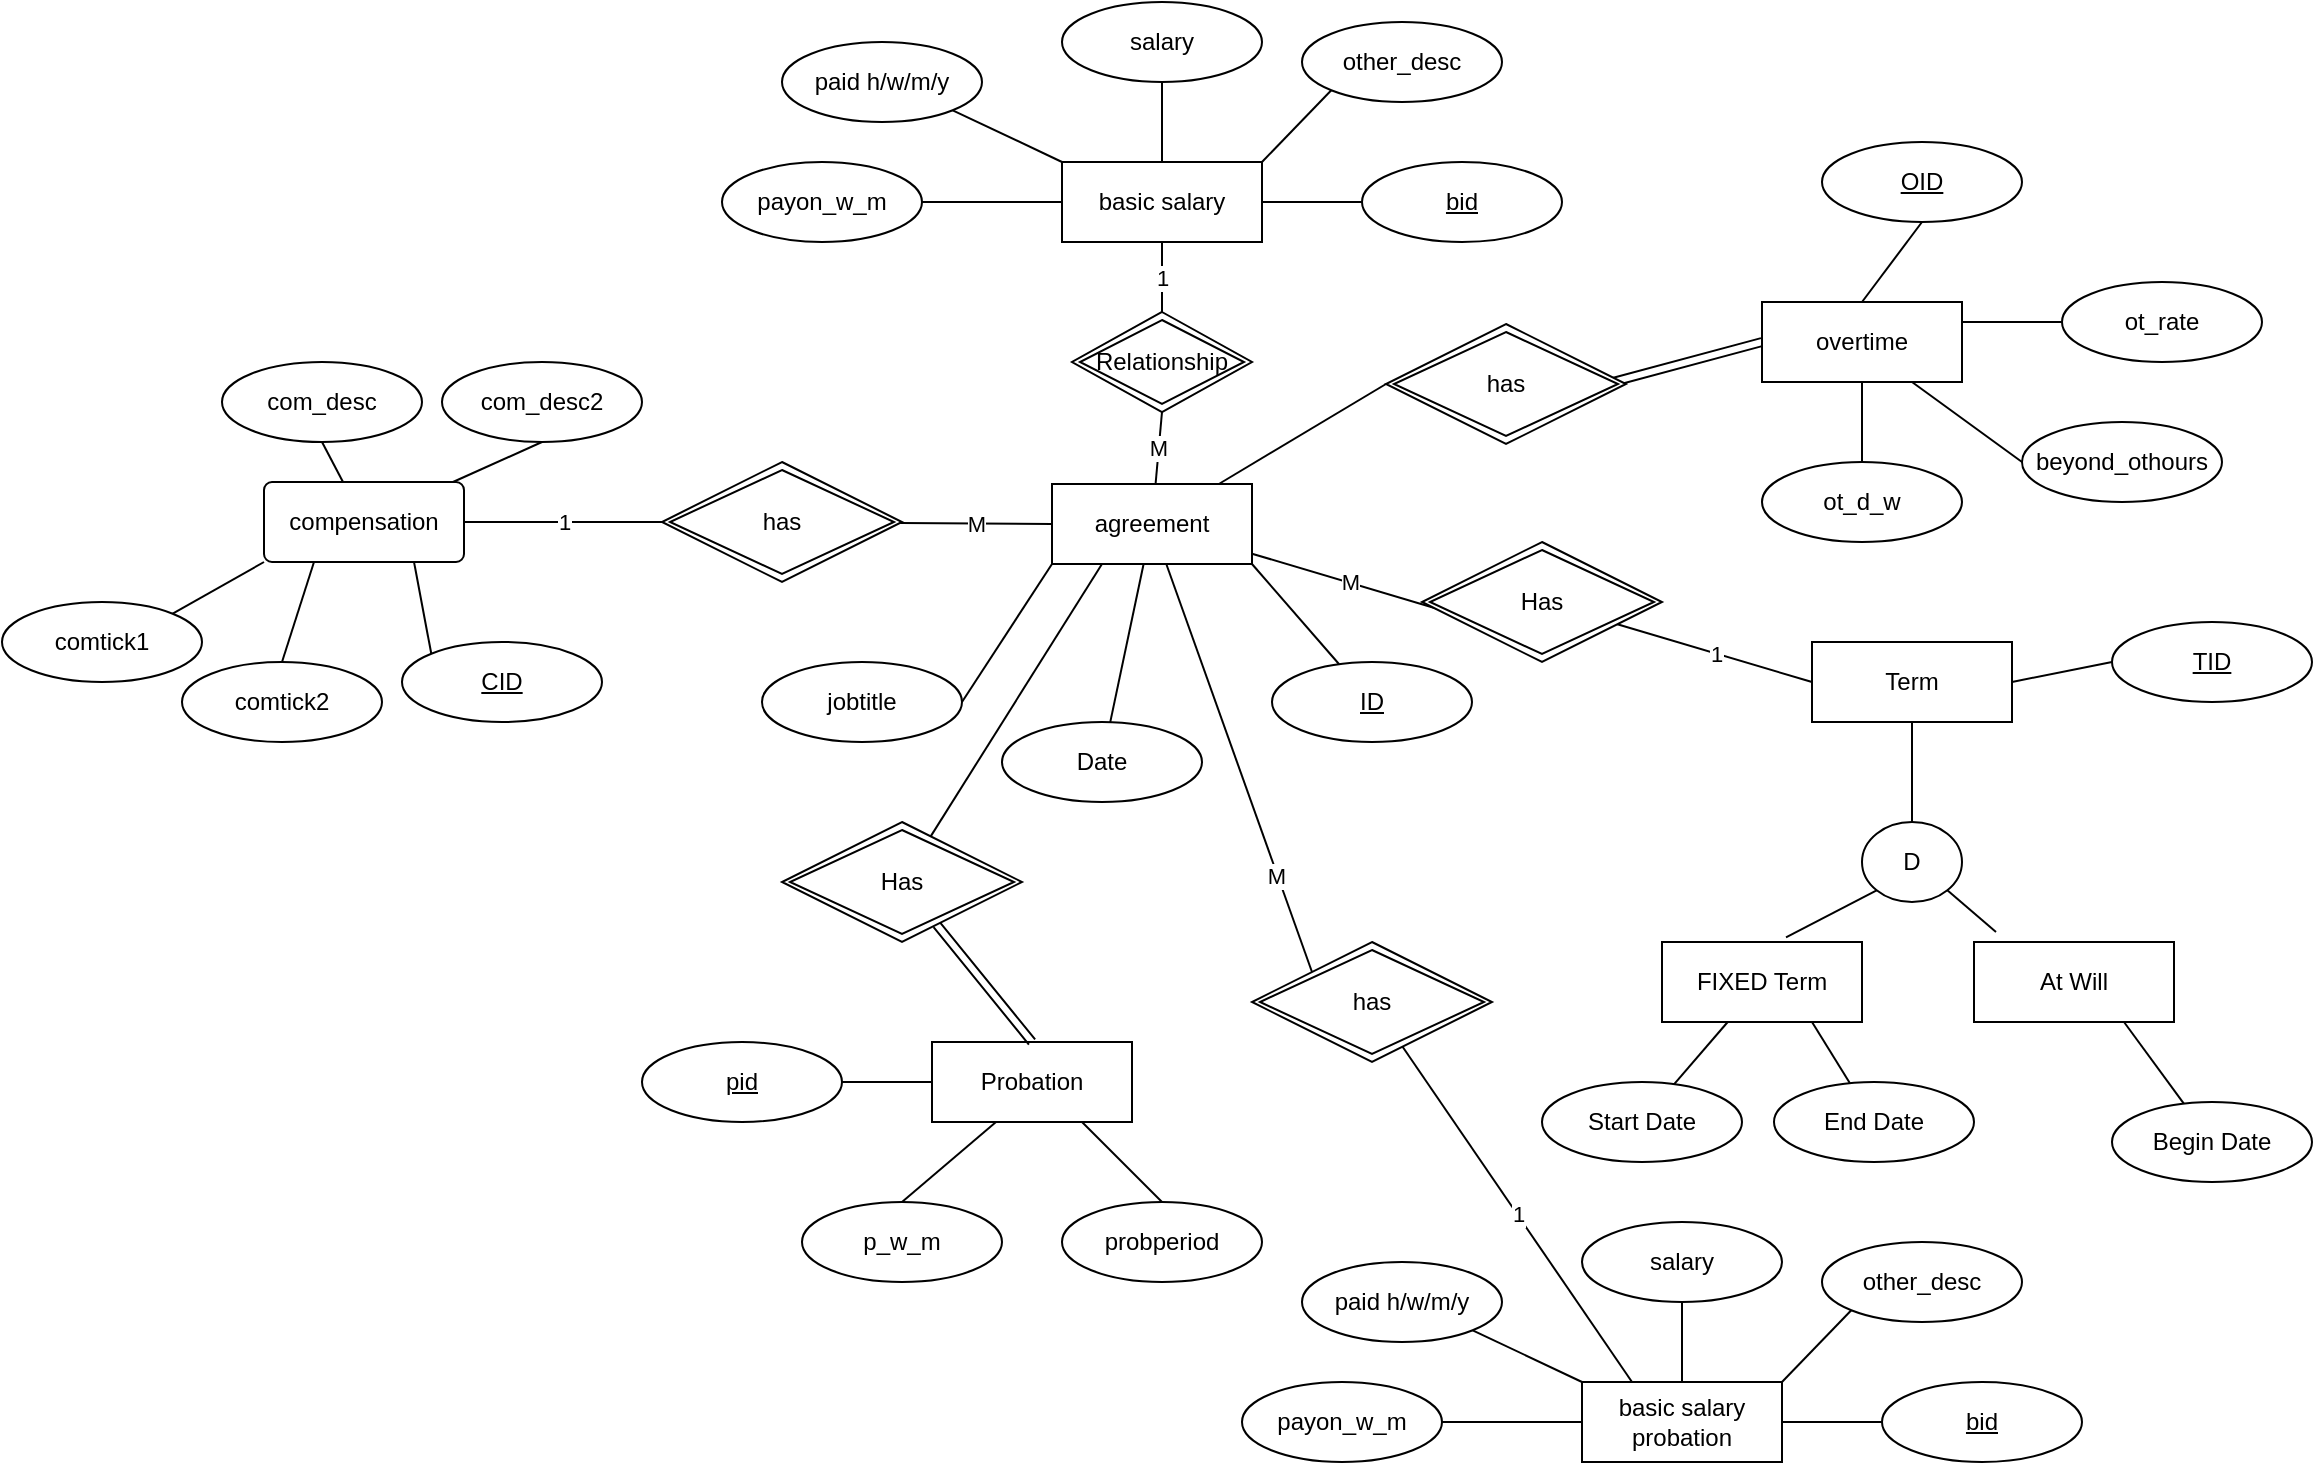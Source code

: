 <mxfile version="14.7.10" type="github" pages="2">
  <diagram id="_CFLyUzvfl6bLSszlQ3U" name="Page-1">
    <mxGraphModel dx="1891" dy="953" grid="1" gridSize="10" guides="1" tooltips="1" connect="1" arrows="1" fold="1" page="1" pageScale="1" pageWidth="850" pageHeight="1100" math="0" shadow="0">
      <root>
        <mxCell id="0" />
        <mxCell id="1" parent="0" />
        <mxCell id="Nfa_XaCnbhnry5962jlV-9" style="rounded=0;orthogonalLoop=1;jettySize=auto;html=1;exitX=1;exitY=1;exitDx=0;exitDy=0;endArrow=none;endFill=0;" parent="1" source="Nfa_XaCnbhnry5962jlV-4" target="Nfa_XaCnbhnry5962jlV-8" edge="1">
          <mxGeometry relative="1" as="geometry" />
        </mxCell>
        <mxCell id="x5e2TLQxFLTN2G-URTBh-13" value="M" style="edgeStyle=none;rounded=0;orthogonalLoop=1;jettySize=auto;html=1;exitX=0;exitY=0.5;exitDx=0;exitDy=0;endArrow=none;endFill=0;" edge="1" parent="1" source="Nfa_XaCnbhnry5962jlV-4" target="x5e2TLQxFLTN2G-URTBh-12">
          <mxGeometry relative="1" as="geometry" />
        </mxCell>
        <mxCell id="xEmpiAdPmZ59cW2vWve8-42" value="M" style="edgeStyle=none;rounded=0;orthogonalLoop=1;jettySize=auto;html=1;entryX=0.108;entryY=0.583;entryDx=0;entryDy=0;entryPerimeter=0;endArrow=none;endFill=0;" edge="1" parent="1" source="Nfa_XaCnbhnry5962jlV-4" target="xEmpiAdPmZ59cW2vWve8-41">
          <mxGeometry relative="1" as="geometry" />
        </mxCell>
        <mxCell id="xEmpiAdPmZ59cW2vWve8-59" style="edgeStyle=none;rounded=0;orthogonalLoop=1;jettySize=auto;html=1;entryX=0;entryY=0;entryDx=0;entryDy=0;endArrow=none;endFill=0;" edge="1" parent="1" source="Nfa_XaCnbhnry5962jlV-4" target="xEmpiAdPmZ59cW2vWve8-58">
          <mxGeometry relative="1" as="geometry" />
        </mxCell>
        <mxCell id="xEmpiAdPmZ59cW2vWve8-61" value="M" style="edgeLabel;html=1;align=center;verticalAlign=middle;resizable=0;points=[];" vertex="1" connectable="0" parent="xEmpiAdPmZ59cW2vWve8-59">
          <mxGeometry x="0.525" y="-1" relative="1" as="geometry">
            <mxPoint as="offset" />
          </mxGeometry>
        </mxCell>
        <mxCell id="Nfa_XaCnbhnry5962jlV-4" value="agreement" style="whiteSpace=wrap;html=1;align=center;" parent="1" vertex="1">
          <mxGeometry x="215" y="311" width="100" height="40" as="geometry" />
        </mxCell>
        <mxCell id="x5e2TLQxFLTN2G-URTBh-28" value="1" style="edgeStyle=none;rounded=0;orthogonalLoop=1;jettySize=auto;html=1;exitX=0.5;exitY=1;exitDx=0;exitDy=0;entryX=0.5;entryY=0;entryDx=0;entryDy=0;endArrow=none;endFill=0;" edge="1" parent="1" source="Nfa_XaCnbhnry5962jlV-5" target="x5e2TLQxFLTN2G-URTBh-27">
          <mxGeometry relative="1" as="geometry" />
        </mxCell>
        <mxCell id="x5e2TLQxFLTN2G-URTBh-31" style="edgeStyle=none;rounded=0;orthogonalLoop=1;jettySize=auto;html=1;exitX=0.5;exitY=0;exitDx=0;exitDy=0;entryX=0.5;entryY=1;entryDx=0;entryDy=0;endArrow=none;endFill=0;" edge="1" parent="1" source="Nfa_XaCnbhnry5962jlV-5" target="x5e2TLQxFLTN2G-URTBh-30">
          <mxGeometry relative="1" as="geometry" />
        </mxCell>
        <mxCell id="Nfa_XaCnbhnry5962jlV-5" value="basic salary" style="whiteSpace=wrap;html=1;align=center;" parent="1" vertex="1">
          <mxGeometry x="220" y="150" width="100" height="40" as="geometry" />
        </mxCell>
        <mxCell id="Nfa_XaCnbhnry5962jlV-7" value="" style="rounded=0;orthogonalLoop=1;jettySize=auto;html=1;endArrow=none;endFill=0;" parent="1" source="Nfa_XaCnbhnry5962jlV-6" target="Nfa_XaCnbhnry5962jlV-4" edge="1">
          <mxGeometry relative="1" as="geometry" />
        </mxCell>
        <mxCell id="Nfa_XaCnbhnry5962jlV-6" value="Date" style="ellipse;whiteSpace=wrap;html=1;align=center;" parent="1" vertex="1">
          <mxGeometry x="190" y="430" width="100" height="40" as="geometry" />
        </mxCell>
        <mxCell id="Nfa_XaCnbhnry5962jlV-8" value="&lt;u&gt;ID&lt;/u&gt;" style="ellipse;whiteSpace=wrap;html=1;align=center;" parent="1" vertex="1">
          <mxGeometry x="325" y="400" width="100" height="40" as="geometry" />
        </mxCell>
        <mxCell id="Nfa_XaCnbhnry5962jlV-11" style="edgeStyle=none;rounded=0;orthogonalLoop=1;jettySize=auto;html=1;exitX=1;exitY=0.5;exitDx=0;exitDy=0;entryX=0;entryY=1;entryDx=0;entryDy=0;endArrow=none;endFill=0;" parent="1" source="Nfa_XaCnbhnry5962jlV-10" target="Nfa_XaCnbhnry5962jlV-4" edge="1">
          <mxGeometry relative="1" as="geometry" />
        </mxCell>
        <mxCell id="Nfa_XaCnbhnry5962jlV-10" value="jobtitle" style="ellipse;whiteSpace=wrap;html=1;align=center;" parent="1" vertex="1">
          <mxGeometry x="70" y="400" width="100" height="40" as="geometry" />
        </mxCell>
        <mxCell id="x5e2TLQxFLTN2G-URTBh-1" value="compensation" style="rounded=1;arcSize=10;whiteSpace=wrap;html=1;align=center;" vertex="1" parent="1">
          <mxGeometry x="-179" y="310" width="100" height="40" as="geometry" />
        </mxCell>
        <mxCell id="x5e2TLQxFLTN2G-URTBh-5" style="edgeStyle=none;rounded=0;orthogonalLoop=1;jettySize=auto;html=1;exitX=0.5;exitY=1;exitDx=0;exitDy=0;endArrow=none;endFill=0;" edge="1" parent="1" source="x5e2TLQxFLTN2G-URTBh-2" target="x5e2TLQxFLTN2G-URTBh-1">
          <mxGeometry relative="1" as="geometry" />
        </mxCell>
        <mxCell id="x5e2TLQxFLTN2G-URTBh-2" value="com_desc" style="ellipse;whiteSpace=wrap;html=1;align=center;" vertex="1" parent="1">
          <mxGeometry x="-200" y="250" width="100" height="40" as="geometry" />
        </mxCell>
        <mxCell id="x5e2TLQxFLTN2G-URTBh-4" style="edgeStyle=none;rounded=0;orthogonalLoop=1;jettySize=auto;html=1;exitX=0.5;exitY=1;exitDx=0;exitDy=0;endArrow=none;endFill=0;" edge="1" parent="1" source="x5e2TLQxFLTN2G-URTBh-3" target="x5e2TLQxFLTN2G-URTBh-1">
          <mxGeometry relative="1" as="geometry" />
        </mxCell>
        <mxCell id="x5e2TLQxFLTN2G-URTBh-3" value="com_desc2" style="ellipse;whiteSpace=wrap;html=1;align=center;" vertex="1" parent="1">
          <mxGeometry x="-90" y="250" width="100" height="40" as="geometry" />
        </mxCell>
        <mxCell id="x5e2TLQxFLTN2G-URTBh-7" style="edgeStyle=none;rounded=0;orthogonalLoop=1;jettySize=auto;html=1;exitX=0;exitY=0;exitDx=0;exitDy=0;entryX=0.75;entryY=1;entryDx=0;entryDy=0;endArrow=none;endFill=0;" edge="1" parent="1" source="x5e2TLQxFLTN2G-URTBh-6" target="x5e2TLQxFLTN2G-URTBh-1">
          <mxGeometry relative="1" as="geometry" />
        </mxCell>
        <mxCell id="x5e2TLQxFLTN2G-URTBh-6" value="&lt;u&gt;CID&lt;/u&gt;" style="ellipse;whiteSpace=wrap;html=1;align=center;" vertex="1" parent="1">
          <mxGeometry x="-110" y="390" width="100" height="40" as="geometry" />
        </mxCell>
        <mxCell id="x5e2TLQxFLTN2G-URTBh-11" style="edgeStyle=none;rounded=0;orthogonalLoop=1;jettySize=auto;html=1;exitX=0.5;exitY=0;exitDx=0;exitDy=0;endArrow=none;endFill=0;entryX=0.25;entryY=1;entryDx=0;entryDy=0;" edge="1" parent="1" source="x5e2TLQxFLTN2G-URTBh-8" target="x5e2TLQxFLTN2G-URTBh-1">
          <mxGeometry relative="1" as="geometry">
            <mxPoint x="-140" y="360" as="targetPoint" />
          </mxGeometry>
        </mxCell>
        <mxCell id="x5e2TLQxFLTN2G-URTBh-8" value="comtick2" style="ellipse;whiteSpace=wrap;html=1;align=center;" vertex="1" parent="1">
          <mxGeometry x="-220" y="400" width="100" height="40" as="geometry" />
        </mxCell>
        <mxCell id="x5e2TLQxFLTN2G-URTBh-10" style="edgeStyle=none;rounded=0;orthogonalLoop=1;jettySize=auto;html=1;exitX=1;exitY=0;exitDx=0;exitDy=0;entryX=0;entryY=1;entryDx=0;entryDy=0;endArrow=none;endFill=0;" edge="1" parent="1" source="x5e2TLQxFLTN2G-URTBh-9" target="x5e2TLQxFLTN2G-URTBh-1">
          <mxGeometry relative="1" as="geometry" />
        </mxCell>
        <mxCell id="x5e2TLQxFLTN2G-URTBh-9" value="comtick1" style="ellipse;whiteSpace=wrap;html=1;align=center;" vertex="1" parent="1">
          <mxGeometry x="-310" y="370" width="100" height="40" as="geometry" />
        </mxCell>
        <mxCell id="x5e2TLQxFLTN2G-URTBh-14" value="1" style="edgeStyle=none;rounded=0;orthogonalLoop=1;jettySize=auto;html=1;exitX=0;exitY=0.5;exitDx=0;exitDy=0;entryX=1;entryY=0.5;entryDx=0;entryDy=0;endArrow=none;endFill=0;" edge="1" parent="1" source="x5e2TLQxFLTN2G-URTBh-12" target="x5e2TLQxFLTN2G-URTBh-1">
          <mxGeometry relative="1" as="geometry" />
        </mxCell>
        <mxCell id="x5e2TLQxFLTN2G-URTBh-12" value="has" style="shape=rhombus;double=1;perimeter=rhombusPerimeter;whiteSpace=wrap;html=1;align=center;" vertex="1" parent="1">
          <mxGeometry x="20" y="300" width="120" height="60" as="geometry" />
        </mxCell>
        <mxCell id="x5e2TLQxFLTN2G-URTBh-15" value="Probation" style="whiteSpace=wrap;html=1;align=center;" vertex="1" parent="1">
          <mxGeometry x="155" y="590" width="100" height="40" as="geometry" />
        </mxCell>
        <mxCell id="xEmpiAdPmZ59cW2vWve8-39" style="edgeStyle=none;rounded=0;orthogonalLoop=1;jettySize=auto;html=1;entryX=0.5;entryY=0;entryDx=0;entryDy=0;endArrow=none;endFill=0;shape=link;" edge="1" parent="1" source="x5e2TLQxFLTN2G-URTBh-16" target="x5e2TLQxFLTN2G-URTBh-15">
          <mxGeometry relative="1" as="geometry" />
        </mxCell>
        <mxCell id="xEmpiAdPmZ59cW2vWve8-40" style="edgeStyle=none;rounded=0;orthogonalLoop=1;jettySize=auto;html=1;entryX=0.25;entryY=1;entryDx=0;entryDy=0;endArrow=none;endFill=0;" edge="1" parent="1" source="x5e2TLQxFLTN2G-URTBh-16" target="Nfa_XaCnbhnry5962jlV-4">
          <mxGeometry relative="1" as="geometry" />
        </mxCell>
        <mxCell id="x5e2TLQxFLTN2G-URTBh-16" value="Has" style="shape=rhombus;double=1;perimeter=rhombusPerimeter;whiteSpace=wrap;html=1;align=center;" vertex="1" parent="1">
          <mxGeometry x="80" y="480" width="120" height="60" as="geometry" />
        </mxCell>
        <mxCell id="x5e2TLQxFLTN2G-URTBh-20" style="edgeStyle=none;rounded=0;orthogonalLoop=1;jettySize=auto;html=1;exitX=1;exitY=0.5;exitDx=0;exitDy=0;entryX=0;entryY=0.5;entryDx=0;entryDy=0;endArrow=none;endFill=0;" edge="1" parent="1" source="x5e2TLQxFLTN2G-URTBh-19" target="x5e2TLQxFLTN2G-URTBh-15">
          <mxGeometry relative="1" as="geometry" />
        </mxCell>
        <mxCell id="x5e2TLQxFLTN2G-URTBh-19" value="&lt;u&gt;pid&lt;/u&gt;" style="ellipse;whiteSpace=wrap;html=1;align=center;" vertex="1" parent="1">
          <mxGeometry x="10" y="590" width="100" height="40" as="geometry" />
        </mxCell>
        <mxCell id="x5e2TLQxFLTN2G-URTBh-22" style="edgeStyle=none;rounded=0;orthogonalLoop=1;jettySize=auto;html=1;exitX=0.5;exitY=0;exitDx=0;exitDy=0;entryX=0.32;entryY=1;entryDx=0;entryDy=0;entryPerimeter=0;endArrow=none;endFill=0;" edge="1" parent="1" source="x5e2TLQxFLTN2G-URTBh-21" target="x5e2TLQxFLTN2G-URTBh-15">
          <mxGeometry relative="1" as="geometry" />
        </mxCell>
        <mxCell id="x5e2TLQxFLTN2G-URTBh-21" value="p_w_m" style="ellipse;whiteSpace=wrap;html=1;align=center;" vertex="1" parent="1">
          <mxGeometry x="90" y="670" width="100" height="40" as="geometry" />
        </mxCell>
        <mxCell id="x5e2TLQxFLTN2G-URTBh-24" style="edgeStyle=none;rounded=0;orthogonalLoop=1;jettySize=auto;html=1;exitX=0.5;exitY=0;exitDx=0;exitDy=0;entryX=0.75;entryY=1;entryDx=0;entryDy=0;endArrow=none;endFill=0;" edge="1" parent="1" source="x5e2TLQxFLTN2G-URTBh-23" target="x5e2TLQxFLTN2G-URTBh-15">
          <mxGeometry relative="1" as="geometry" />
        </mxCell>
        <mxCell id="x5e2TLQxFLTN2G-URTBh-23" value="probperiod" style="ellipse;whiteSpace=wrap;html=1;align=center;" vertex="1" parent="1">
          <mxGeometry x="220" y="670" width="100" height="40" as="geometry" />
        </mxCell>
        <mxCell id="x5e2TLQxFLTN2G-URTBh-26" style="edgeStyle=none;rounded=0;orthogonalLoop=1;jettySize=auto;html=1;exitX=0;exitY=0.5;exitDx=0;exitDy=0;entryX=1;entryY=0.5;entryDx=0;entryDy=0;endArrow=none;endFill=0;" edge="1" parent="1" source="x5e2TLQxFLTN2G-URTBh-25" target="Nfa_XaCnbhnry5962jlV-5">
          <mxGeometry relative="1" as="geometry" />
        </mxCell>
        <mxCell id="x5e2TLQxFLTN2G-URTBh-25" value="&lt;u&gt;bid&lt;/u&gt;" style="ellipse;whiteSpace=wrap;html=1;align=center;" vertex="1" parent="1">
          <mxGeometry x="370" y="150" width="100" height="40" as="geometry" />
        </mxCell>
        <mxCell id="x5e2TLQxFLTN2G-URTBh-29" value="M" style="edgeStyle=none;rounded=0;orthogonalLoop=1;jettySize=auto;html=1;exitX=0.5;exitY=1;exitDx=0;exitDy=0;endArrow=none;endFill=0;" edge="1" parent="1" source="x5e2TLQxFLTN2G-URTBh-27" target="Nfa_XaCnbhnry5962jlV-4">
          <mxGeometry relative="1" as="geometry" />
        </mxCell>
        <mxCell id="x5e2TLQxFLTN2G-URTBh-27" value="Relationship" style="shape=rhombus;double=1;perimeter=rhombusPerimeter;whiteSpace=wrap;html=1;align=center;" vertex="1" parent="1">
          <mxGeometry x="225" y="225" width="90" height="50" as="geometry" />
        </mxCell>
        <mxCell id="x5e2TLQxFLTN2G-URTBh-30" value="salary" style="ellipse;whiteSpace=wrap;html=1;align=center;" vertex="1" parent="1">
          <mxGeometry x="220" y="70" width="100" height="40" as="geometry" />
        </mxCell>
        <mxCell id="x5e2TLQxFLTN2G-URTBh-33" style="edgeStyle=none;rounded=0;orthogonalLoop=1;jettySize=auto;html=1;exitX=1;exitY=1;exitDx=0;exitDy=0;entryX=0;entryY=0;entryDx=0;entryDy=0;endArrow=none;endFill=0;" edge="1" parent="1" source="x5e2TLQxFLTN2G-URTBh-32" target="Nfa_XaCnbhnry5962jlV-5">
          <mxGeometry relative="1" as="geometry" />
        </mxCell>
        <mxCell id="x5e2TLQxFLTN2G-URTBh-32" value="paid h/w/m/y" style="ellipse;whiteSpace=wrap;html=1;align=center;" vertex="1" parent="1">
          <mxGeometry x="80" y="90" width="100" height="40" as="geometry" />
        </mxCell>
        <mxCell id="x5e2TLQxFLTN2G-URTBh-35" style="edgeStyle=none;rounded=0;orthogonalLoop=1;jettySize=auto;html=1;exitX=1;exitY=0.5;exitDx=0;exitDy=0;endArrow=none;endFill=0;" edge="1" parent="1" source="x5e2TLQxFLTN2G-URTBh-34" target="Nfa_XaCnbhnry5962jlV-5">
          <mxGeometry relative="1" as="geometry" />
        </mxCell>
        <mxCell id="x5e2TLQxFLTN2G-URTBh-34" value="payon_w_m" style="ellipse;whiteSpace=wrap;html=1;align=center;" vertex="1" parent="1">
          <mxGeometry x="50" y="150" width="100" height="40" as="geometry" />
        </mxCell>
        <mxCell id="x5e2TLQxFLTN2G-URTBh-37" style="edgeStyle=none;rounded=0;orthogonalLoop=1;jettySize=auto;html=1;exitX=0;exitY=1;exitDx=0;exitDy=0;entryX=1;entryY=0;entryDx=0;entryDy=0;endArrow=none;endFill=0;" edge="1" parent="1" source="x5e2TLQxFLTN2G-URTBh-36" target="Nfa_XaCnbhnry5962jlV-5">
          <mxGeometry relative="1" as="geometry" />
        </mxCell>
        <mxCell id="x5e2TLQxFLTN2G-URTBh-36" value="other_desc" style="ellipse;whiteSpace=wrap;html=1;align=center;" vertex="1" parent="1">
          <mxGeometry x="340" y="80" width="100" height="40" as="geometry" />
        </mxCell>
        <mxCell id="xEmpiAdPmZ59cW2vWve8-9" style="edgeStyle=none;rounded=0;orthogonalLoop=1;jettySize=auto;html=1;exitX=0.5;exitY=1;exitDx=0;exitDy=0;entryX=0.5;entryY=0;entryDx=0;entryDy=0;endArrow=none;endFill=0;" edge="1" parent="1" source="xEmpiAdPmZ59cW2vWve8-1" target="xEmpiAdPmZ59cW2vWve8-8">
          <mxGeometry relative="1" as="geometry" />
        </mxCell>
        <mxCell id="xEmpiAdPmZ59cW2vWve8-17" style="edgeStyle=none;rounded=0;orthogonalLoop=1;jettySize=auto;html=1;exitX=0;exitY=0.5;exitDx=0;exitDy=0;entryX=0.936;entryY=0.489;entryDx=0;entryDy=0;entryPerimeter=0;endArrow=none;endFill=0;shape=link;" edge="1" parent="1" source="xEmpiAdPmZ59cW2vWve8-1" target="xEmpiAdPmZ59cW2vWve8-10">
          <mxGeometry relative="1" as="geometry" />
        </mxCell>
        <mxCell id="xEmpiAdPmZ59cW2vWve8-1" value="overtime" style="whiteSpace=wrap;html=1;align=center;" vertex="1" parent="1">
          <mxGeometry x="570" y="220" width="100" height="40" as="geometry" />
        </mxCell>
        <mxCell id="xEmpiAdPmZ59cW2vWve8-4" style="edgeStyle=none;rounded=0;orthogonalLoop=1;jettySize=auto;html=1;exitX=0.5;exitY=1;exitDx=0;exitDy=0;entryX=0.5;entryY=0;entryDx=0;entryDy=0;endArrow=none;endFill=0;" edge="1" parent="1" source="xEmpiAdPmZ59cW2vWve8-2" target="xEmpiAdPmZ59cW2vWve8-1">
          <mxGeometry relative="1" as="geometry" />
        </mxCell>
        <mxCell id="xEmpiAdPmZ59cW2vWve8-2" value="&lt;u&gt;OID&lt;/u&gt;" style="ellipse;whiteSpace=wrap;html=1;align=center;" vertex="1" parent="1">
          <mxGeometry x="600" y="140" width="100" height="40" as="geometry" />
        </mxCell>
        <mxCell id="xEmpiAdPmZ59cW2vWve8-5" style="edgeStyle=none;rounded=0;orthogonalLoop=1;jettySize=auto;html=1;exitX=0;exitY=0.5;exitDx=0;exitDy=0;entryX=1;entryY=0.25;entryDx=0;entryDy=0;endArrow=none;endFill=0;" edge="1" parent="1" source="xEmpiAdPmZ59cW2vWve8-3" target="xEmpiAdPmZ59cW2vWve8-1">
          <mxGeometry relative="1" as="geometry" />
        </mxCell>
        <mxCell id="xEmpiAdPmZ59cW2vWve8-3" value="ot_rate" style="ellipse;whiteSpace=wrap;html=1;align=center;" vertex="1" parent="1">
          <mxGeometry x="720" y="210" width="100" height="40" as="geometry" />
        </mxCell>
        <mxCell id="xEmpiAdPmZ59cW2vWve8-7" style="edgeStyle=none;rounded=0;orthogonalLoop=1;jettySize=auto;html=1;exitX=0;exitY=0.5;exitDx=0;exitDy=0;entryX=0.75;entryY=1;entryDx=0;entryDy=0;endArrow=none;endFill=0;" edge="1" parent="1" source="xEmpiAdPmZ59cW2vWve8-6" target="xEmpiAdPmZ59cW2vWve8-1">
          <mxGeometry relative="1" as="geometry" />
        </mxCell>
        <mxCell id="xEmpiAdPmZ59cW2vWve8-6" value="beyond_othours" style="ellipse;whiteSpace=wrap;html=1;align=center;" vertex="1" parent="1">
          <mxGeometry x="700" y="280" width="100" height="40" as="geometry" />
        </mxCell>
        <mxCell id="xEmpiAdPmZ59cW2vWve8-8" value="ot_d_w" style="ellipse;whiteSpace=wrap;html=1;align=center;" vertex="1" parent="1">
          <mxGeometry x="570" y="300" width="100" height="40" as="geometry" />
        </mxCell>
        <mxCell id="xEmpiAdPmZ59cW2vWve8-12" style="edgeStyle=none;rounded=0;orthogonalLoop=1;jettySize=auto;html=1;exitX=0;exitY=0.5;exitDx=0;exitDy=0;endArrow=none;endFill=0;" edge="1" parent="1" source="xEmpiAdPmZ59cW2vWve8-10" target="Nfa_XaCnbhnry5962jlV-4">
          <mxGeometry relative="1" as="geometry" />
        </mxCell>
        <mxCell id="xEmpiAdPmZ59cW2vWve8-10" value="has" style="shape=rhombus;double=1;perimeter=rhombusPerimeter;whiteSpace=wrap;html=1;align=center;" vertex="1" parent="1">
          <mxGeometry x="382" y="231" width="120" height="60" as="geometry" />
        </mxCell>
        <mxCell id="xEmpiAdPmZ59cW2vWve8-20" style="edgeStyle=none;rounded=0;orthogonalLoop=1;jettySize=auto;html=1;exitX=0.5;exitY=1;exitDx=0;exitDy=0;entryX=0.5;entryY=0;entryDx=0;entryDy=0;endArrow=none;endFill=0;" edge="1" parent="1" source="xEmpiAdPmZ59cW2vWve8-18" target="xEmpiAdPmZ59cW2vWve8-19">
          <mxGeometry relative="1" as="geometry" />
        </mxCell>
        <mxCell id="xEmpiAdPmZ59cW2vWve8-18" value="Term" style="whiteSpace=wrap;html=1;align=center;" vertex="1" parent="1">
          <mxGeometry x="595" y="390" width="100" height="40" as="geometry" />
        </mxCell>
        <mxCell id="xEmpiAdPmZ59cW2vWve8-27" style="edgeStyle=none;rounded=0;orthogonalLoop=1;jettySize=auto;html=1;exitX=1;exitY=1;exitDx=0;exitDy=0;entryX=0.11;entryY=-0.125;entryDx=0;entryDy=0;entryPerimeter=0;endArrow=none;endFill=0;" edge="1" parent="1" source="xEmpiAdPmZ59cW2vWve8-19" target="xEmpiAdPmZ59cW2vWve8-22">
          <mxGeometry relative="1" as="geometry" />
        </mxCell>
        <mxCell id="xEmpiAdPmZ59cW2vWve8-28" style="edgeStyle=none;rounded=0;orthogonalLoop=1;jettySize=auto;html=1;exitX=0;exitY=1;exitDx=0;exitDy=0;entryX=0.62;entryY=-0.058;entryDx=0;entryDy=0;entryPerimeter=0;endArrow=none;endFill=0;" edge="1" parent="1" source="xEmpiAdPmZ59cW2vWve8-19" target="xEmpiAdPmZ59cW2vWve8-21">
          <mxGeometry relative="1" as="geometry" />
        </mxCell>
        <mxCell id="xEmpiAdPmZ59cW2vWve8-19" value="D" style="ellipse;whiteSpace=wrap;html=1;align=center;" vertex="1" parent="1">
          <mxGeometry x="620" y="480" width="50" height="40" as="geometry" />
        </mxCell>
        <mxCell id="xEmpiAdPmZ59cW2vWve8-21" value="FIXED Term" style="whiteSpace=wrap;html=1;align=center;" vertex="1" parent="1">
          <mxGeometry x="520" y="540" width="100" height="40" as="geometry" />
        </mxCell>
        <mxCell id="xEmpiAdPmZ59cW2vWve8-22" value="At Will" style="whiteSpace=wrap;html=1;align=center;" vertex="1" parent="1">
          <mxGeometry x="676" y="540" width="100" height="40" as="geometry" />
        </mxCell>
        <mxCell id="xEmpiAdPmZ59cW2vWve8-26" style="edgeStyle=none;rounded=0;orthogonalLoop=1;jettySize=auto;html=1;exitX=0;exitY=0.5;exitDx=0;exitDy=0;entryX=1;entryY=0.5;entryDx=0;entryDy=0;endArrow=none;endFill=0;" edge="1" parent="1" source="xEmpiAdPmZ59cW2vWve8-25" target="xEmpiAdPmZ59cW2vWve8-18">
          <mxGeometry relative="1" as="geometry" />
        </mxCell>
        <mxCell id="xEmpiAdPmZ59cW2vWve8-25" value="&lt;u&gt;TID&lt;/u&gt;" style="ellipse;whiteSpace=wrap;html=1;align=center;" vertex="1" parent="1">
          <mxGeometry x="745" y="380" width="100" height="40" as="geometry" />
        </mxCell>
        <mxCell id="xEmpiAdPmZ59cW2vWve8-37" style="edgeStyle=none;rounded=0;orthogonalLoop=1;jettySize=auto;html=1;endArrow=none;endFill=0;" edge="1" parent="1" source="xEmpiAdPmZ59cW2vWve8-29" target="xEmpiAdPmZ59cW2vWve8-21">
          <mxGeometry relative="1" as="geometry" />
        </mxCell>
        <mxCell id="xEmpiAdPmZ59cW2vWve8-29" value="Start Date" style="ellipse;whiteSpace=wrap;html=1;align=center;" vertex="1" parent="1">
          <mxGeometry x="460" y="610" width="100" height="40" as="geometry" />
        </mxCell>
        <mxCell id="xEmpiAdPmZ59cW2vWve8-33" style="edgeStyle=none;rounded=0;orthogonalLoop=1;jettySize=auto;html=1;entryX=0.75;entryY=1;entryDx=0;entryDy=0;endArrow=none;endFill=0;" edge="1" parent="1" source="xEmpiAdPmZ59cW2vWve8-31" target="xEmpiAdPmZ59cW2vWve8-21">
          <mxGeometry relative="1" as="geometry" />
        </mxCell>
        <mxCell id="xEmpiAdPmZ59cW2vWve8-31" value="End Date" style="ellipse;whiteSpace=wrap;html=1;align=center;" vertex="1" parent="1">
          <mxGeometry x="576" y="610" width="100" height="40" as="geometry" />
        </mxCell>
        <mxCell id="xEmpiAdPmZ59cW2vWve8-35" style="edgeStyle=none;rounded=0;orthogonalLoop=1;jettySize=auto;html=1;entryX=0.75;entryY=1;entryDx=0;entryDy=0;endArrow=none;endFill=0;" edge="1" parent="1" source="xEmpiAdPmZ59cW2vWve8-34" target="xEmpiAdPmZ59cW2vWve8-22">
          <mxGeometry relative="1" as="geometry" />
        </mxCell>
        <mxCell id="xEmpiAdPmZ59cW2vWve8-34" value="Begin Date" style="ellipse;whiteSpace=wrap;html=1;align=center;" vertex="1" parent="1">
          <mxGeometry x="745" y="620" width="100" height="40" as="geometry" />
        </mxCell>
        <mxCell id="xEmpiAdPmZ59cW2vWve8-46" value="1" style="edgeStyle=none;rounded=0;orthogonalLoop=1;jettySize=auto;html=1;entryX=0;entryY=0.5;entryDx=0;entryDy=0;endArrow=none;endFill=0;" edge="1" parent="1" source="xEmpiAdPmZ59cW2vWve8-41" target="xEmpiAdPmZ59cW2vWve8-18">
          <mxGeometry relative="1" as="geometry" />
        </mxCell>
        <mxCell id="xEmpiAdPmZ59cW2vWve8-41" value="Has" style="shape=rhombus;double=1;perimeter=rhombusPerimeter;whiteSpace=wrap;html=1;align=center;" vertex="1" parent="1">
          <mxGeometry x="400" y="340" width="120" height="60" as="geometry" />
        </mxCell>
        <mxCell id="xEmpiAdPmZ59cW2vWve8-47" style="edgeStyle=none;rounded=0;orthogonalLoop=1;jettySize=auto;html=1;exitX=0.5;exitY=0;exitDx=0;exitDy=0;entryX=0.5;entryY=1;entryDx=0;entryDy=0;endArrow=none;endFill=0;" edge="1" source="xEmpiAdPmZ59cW2vWve8-48" target="xEmpiAdPmZ59cW2vWve8-51" parent="1">
          <mxGeometry relative="1" as="geometry" />
        </mxCell>
        <mxCell id="xEmpiAdPmZ59cW2vWve8-48" value="basic salary probation" style="whiteSpace=wrap;html=1;align=center;" vertex="1" parent="1">
          <mxGeometry x="480" y="760" width="100" height="40" as="geometry" />
        </mxCell>
        <mxCell id="xEmpiAdPmZ59cW2vWve8-49" style="edgeStyle=none;rounded=0;orthogonalLoop=1;jettySize=auto;html=1;exitX=0;exitY=0.5;exitDx=0;exitDy=0;entryX=1;entryY=0.5;entryDx=0;entryDy=0;endArrow=none;endFill=0;" edge="1" source="xEmpiAdPmZ59cW2vWve8-50" target="xEmpiAdPmZ59cW2vWve8-48" parent="1">
          <mxGeometry relative="1" as="geometry" />
        </mxCell>
        <mxCell id="xEmpiAdPmZ59cW2vWve8-50" value="&lt;u&gt;bid&lt;/u&gt;" style="ellipse;whiteSpace=wrap;html=1;align=center;" vertex="1" parent="1">
          <mxGeometry x="630" y="760" width="100" height="40" as="geometry" />
        </mxCell>
        <mxCell id="xEmpiAdPmZ59cW2vWve8-51" value="salary" style="ellipse;whiteSpace=wrap;html=1;align=center;" vertex="1" parent="1">
          <mxGeometry x="480" y="680" width="100" height="40" as="geometry" />
        </mxCell>
        <mxCell id="xEmpiAdPmZ59cW2vWve8-52" style="edgeStyle=none;rounded=0;orthogonalLoop=1;jettySize=auto;html=1;exitX=1;exitY=1;exitDx=0;exitDy=0;entryX=0;entryY=0;entryDx=0;entryDy=0;endArrow=none;endFill=0;" edge="1" source="xEmpiAdPmZ59cW2vWve8-53" target="xEmpiAdPmZ59cW2vWve8-48" parent="1">
          <mxGeometry relative="1" as="geometry" />
        </mxCell>
        <mxCell id="xEmpiAdPmZ59cW2vWve8-53" value="paid h/w/m/y" style="ellipse;whiteSpace=wrap;html=1;align=center;" vertex="1" parent="1">
          <mxGeometry x="340" y="700" width="100" height="40" as="geometry" />
        </mxCell>
        <mxCell id="xEmpiAdPmZ59cW2vWve8-54" style="edgeStyle=none;rounded=0;orthogonalLoop=1;jettySize=auto;html=1;exitX=1;exitY=0.5;exitDx=0;exitDy=0;endArrow=none;endFill=0;" edge="1" source="xEmpiAdPmZ59cW2vWve8-55" target="xEmpiAdPmZ59cW2vWve8-48" parent="1">
          <mxGeometry relative="1" as="geometry" />
        </mxCell>
        <mxCell id="xEmpiAdPmZ59cW2vWve8-55" value="payon_w_m" style="ellipse;whiteSpace=wrap;html=1;align=center;" vertex="1" parent="1">
          <mxGeometry x="310" y="760" width="100" height="40" as="geometry" />
        </mxCell>
        <mxCell id="xEmpiAdPmZ59cW2vWve8-56" style="edgeStyle=none;rounded=0;orthogonalLoop=1;jettySize=auto;html=1;exitX=0;exitY=1;exitDx=0;exitDy=0;entryX=1;entryY=0;entryDx=0;entryDy=0;endArrow=none;endFill=0;" edge="1" source="xEmpiAdPmZ59cW2vWve8-57" target="xEmpiAdPmZ59cW2vWve8-48" parent="1">
          <mxGeometry relative="1" as="geometry" />
        </mxCell>
        <mxCell id="xEmpiAdPmZ59cW2vWve8-57" value="other_desc" style="ellipse;whiteSpace=wrap;html=1;align=center;" vertex="1" parent="1">
          <mxGeometry x="600" y="690" width="100" height="40" as="geometry" />
        </mxCell>
        <mxCell id="xEmpiAdPmZ59cW2vWve8-60" value="1" style="edgeStyle=none;rounded=0;orthogonalLoop=1;jettySize=auto;html=1;entryX=0.25;entryY=0;entryDx=0;entryDy=0;endArrow=none;endFill=0;" edge="1" parent="1" source="xEmpiAdPmZ59cW2vWve8-58" target="xEmpiAdPmZ59cW2vWve8-48">
          <mxGeometry relative="1" as="geometry" />
        </mxCell>
        <mxCell id="xEmpiAdPmZ59cW2vWve8-58" value="has" style="shape=rhombus;double=1;perimeter=rhombusPerimeter;whiteSpace=wrap;html=1;align=center;" vertex="1" parent="1">
          <mxGeometry x="315" y="540" width="120" height="60" as="geometry" />
        </mxCell>
      </root>
    </mxGraphModel>
  </diagram>
  <diagram id="zofmJ2Ze11JFJ8vQuPG_" name="Page-2">
    <mxGraphModel dx="781" dy="715" grid="1" gridSize="10" guides="1" tooltips="1" connect="1" arrows="1" fold="1" page="1" pageScale="1" pageWidth="850" pageHeight="1100" math="0" shadow="0">
      <root>
        <mxCell id="_nuTn8J-1bswdmPVlQ6q-0" />
        <mxCell id="_nuTn8J-1bswdmPVlQ6q-1" parent="_nuTn8J-1bswdmPVlQ6q-0" />
      </root>
    </mxGraphModel>
  </diagram>
</mxfile>
